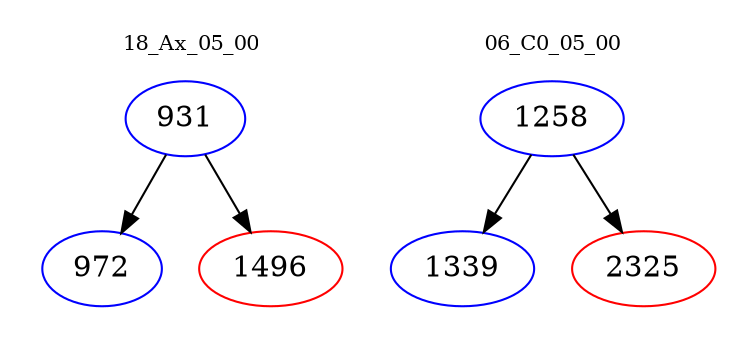digraph{
subgraph cluster_0 {
color = white
label = "18_Ax_05_00";
fontsize=10;
T0_931 [label="931", color="blue"]
T0_931 -> T0_972 [color="black"]
T0_972 [label="972", color="blue"]
T0_931 -> T0_1496 [color="black"]
T0_1496 [label="1496", color="red"]
}
subgraph cluster_1 {
color = white
label = "06_C0_05_00";
fontsize=10;
T1_1258 [label="1258", color="blue"]
T1_1258 -> T1_1339 [color="black"]
T1_1339 [label="1339", color="blue"]
T1_1258 -> T1_2325 [color="black"]
T1_2325 [label="2325", color="red"]
}
}
